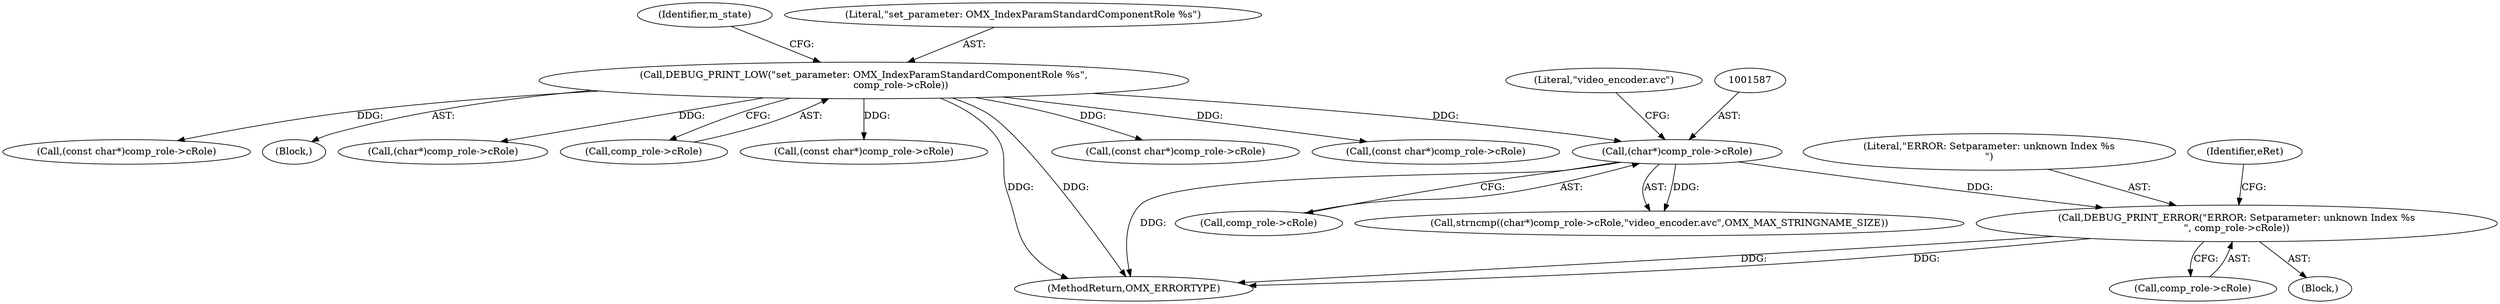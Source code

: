 digraph "0_Android_560ccdb509a7b86186fac0fce1b25bd9a3e6a6e8_7@pointer" {
"1001602" [label="(Call,DEBUG_PRINT_ERROR(\"ERROR: Setparameter: unknown Index %s\n\", comp_role->cRole))"];
"1001586" [label="(Call,(char*)comp_role->cRole)"];
"1001513" [label="(Call,DEBUG_PRINT_LOW(\"set_parameter: OMX_IndexParamStandardComponentRole %s\",\n                        comp_role->cRole))"];
"1001588" [label="(Call,comp_role->cRole)"];
"1001585" [label="(Call,strncmp((char*)comp_role->cRole,\"video_encoder.avc\",OMX_MAX_STRINGNAME_SIZE))"];
"1001604" [label="(Call,comp_role->cRole)"];
"1001623" [label="(Call,(const char*)comp_role->cRole)"];
"1001734" [label="(Call,(const char*)comp_role->cRole)"];
"1001521" [label="(Identifier,m_state)"];
"1001586" [label="(Call,(char*)comp_role->cRole)"];
"1001601" [label="(Block,)"];
"1001660" [label="(Call,(const char*)comp_role->cRole)"];
"1001603" [label="(Literal,\"ERROR: Setparameter: unknown Index %s\n\")"];
"1001503" [label="(Block,)"];
"1001602" [label="(Call,DEBUG_PRINT_ERROR(\"ERROR: Setparameter: unknown Index %s\n\", comp_role->cRole))"];
"1001549" [label="(Call,(char*)comp_role->cRole)"];
"1001515" [label="(Call,comp_role->cRole)"];
"1001514" [label="(Literal,\"set_parameter: OMX_IndexParamStandardComponentRole %s\")"];
"1001697" [label="(Call,(const char*)comp_role->cRole)"];
"1001513" [label="(Call,DEBUG_PRINT_LOW(\"set_parameter: OMX_IndexParamStandardComponentRole %s\",\n                        comp_role->cRole))"];
"1002913" [label="(MethodReturn,OMX_ERRORTYPE)"];
"1001591" [label="(Literal,\"video_encoder.avc\")"];
"1001608" [label="(Identifier,eRet)"];
"1001602" -> "1001601"  [label="AST: "];
"1001602" -> "1001604"  [label="CFG: "];
"1001603" -> "1001602"  [label="AST: "];
"1001604" -> "1001602"  [label="AST: "];
"1001608" -> "1001602"  [label="CFG: "];
"1001602" -> "1002913"  [label="DDG: "];
"1001602" -> "1002913"  [label="DDG: "];
"1001586" -> "1001602"  [label="DDG: "];
"1001586" -> "1001585"  [label="AST: "];
"1001586" -> "1001588"  [label="CFG: "];
"1001587" -> "1001586"  [label="AST: "];
"1001588" -> "1001586"  [label="AST: "];
"1001591" -> "1001586"  [label="CFG: "];
"1001586" -> "1002913"  [label="DDG: "];
"1001586" -> "1001585"  [label="DDG: "];
"1001513" -> "1001586"  [label="DDG: "];
"1001513" -> "1001503"  [label="AST: "];
"1001513" -> "1001515"  [label="CFG: "];
"1001514" -> "1001513"  [label="AST: "];
"1001515" -> "1001513"  [label="AST: "];
"1001521" -> "1001513"  [label="CFG: "];
"1001513" -> "1002913"  [label="DDG: "];
"1001513" -> "1002913"  [label="DDG: "];
"1001513" -> "1001549"  [label="DDG: "];
"1001513" -> "1001623"  [label="DDG: "];
"1001513" -> "1001660"  [label="DDG: "];
"1001513" -> "1001697"  [label="DDG: "];
"1001513" -> "1001734"  [label="DDG: "];
}
